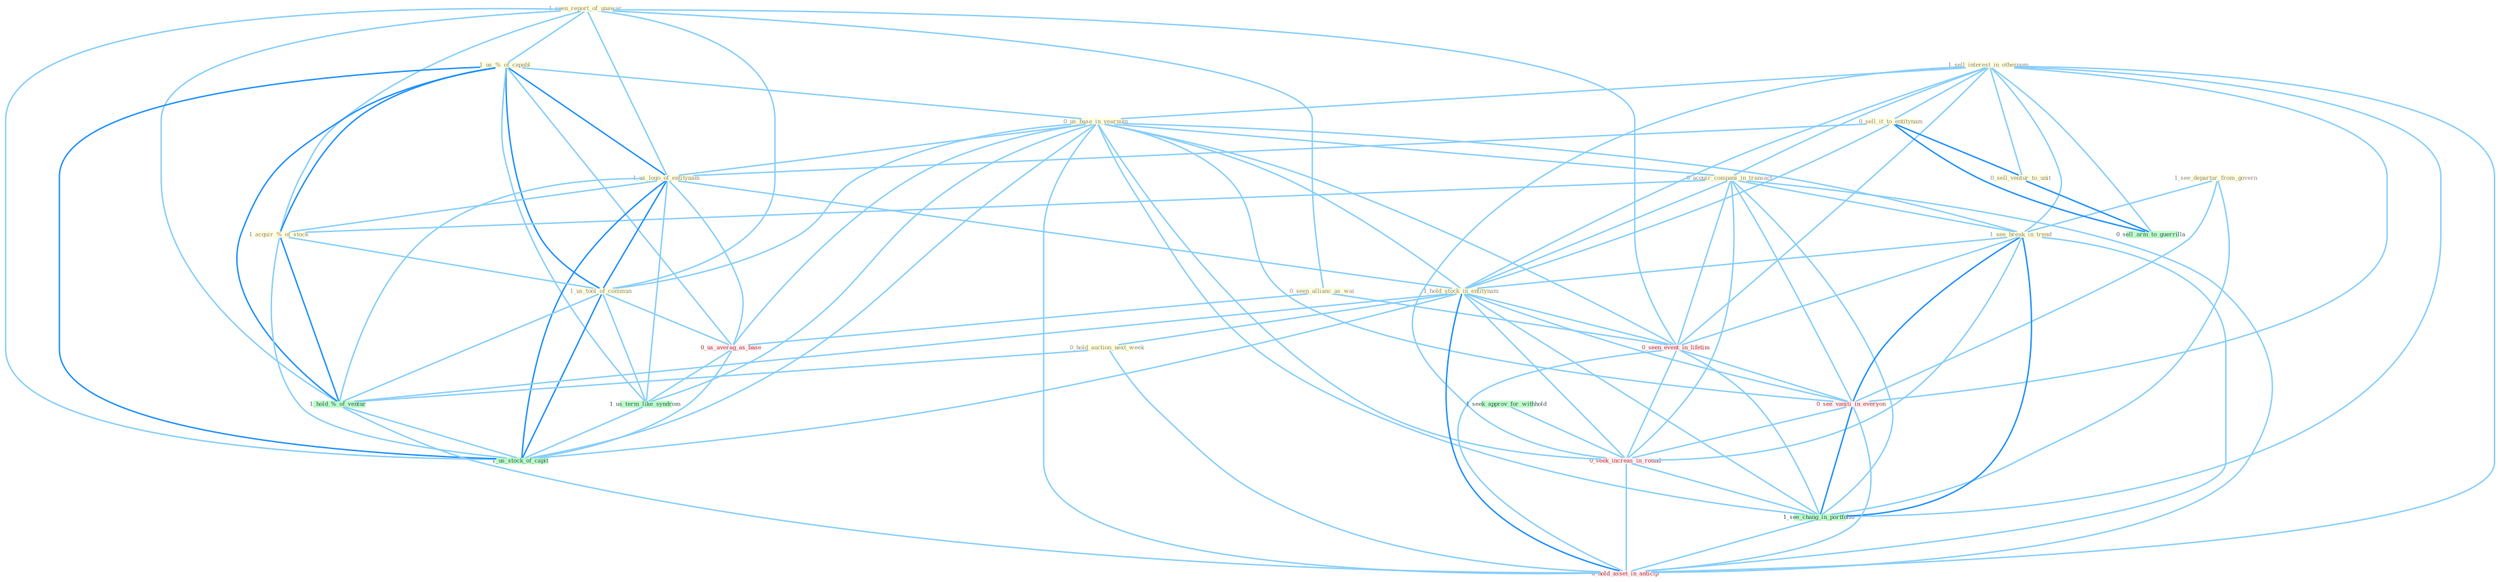 Graph G{ 
    node
    [shape=polygon,style=filled,width=.5,height=.06,color="#BDFCC9",fixedsize=true,fontsize=4,
    fontcolor="#2f4f4f"];
    {node
    [color="#ffffe0", fontcolor="#8b7d6b"] "1_seen_report_of_unawar " "1_sell_interest_in_othernum " "1_us_%_of_capabl " "0_us_base_in_yearnum " "1_see_departur_from_govern " "0_acquir_compani_in_transact " "1_see_break_in_trend " "0_sell_it_to_entitynam " "1_us_logo_of_entitynam " "0_seen_allianc_as_wai " "1_acquir_%_of_stock " "1_us_tool_of_commun " "0_sell_ventur_to_unit " "1_hold_stock_in_entitynam " "0_hold_auction_next_week "}
{node [color="#fff0f5", fontcolor="#b22222"] "0_seen_event_in_lifetim " "0_us_averag_as_base " "0_see_vaniti_in_everyon " "0_seek_increas_in_round " "0_hold_asset_in_anticip "}
edge [color="#B0E2FF"];

	"1_seen_report_of_unawar " -- "1_us_%_of_capabl " [w="1", color="#87cefa" ];
	"1_seen_report_of_unawar " -- "1_us_logo_of_entitynam " [w="1", color="#87cefa" ];
	"1_seen_report_of_unawar " -- "0_seen_allianc_as_wai " [w="1", color="#87cefa" ];
	"1_seen_report_of_unawar " -- "1_acquir_%_of_stock " [w="1", color="#87cefa" ];
	"1_seen_report_of_unawar " -- "1_us_tool_of_commun " [w="1", color="#87cefa" ];
	"1_seen_report_of_unawar " -- "0_seen_event_in_lifetim " [w="1", color="#87cefa" ];
	"1_seen_report_of_unawar " -- "1_hold_%_of_ventur " [w="1", color="#87cefa" ];
	"1_seen_report_of_unawar " -- "1_us_stock_of_capit " [w="1", color="#87cefa" ];
	"1_sell_interest_in_othernum " -- "0_us_base_in_yearnum " [w="1", color="#87cefa" ];
	"1_sell_interest_in_othernum " -- "0_acquir_compani_in_transact " [w="1", color="#87cefa" ];
	"1_sell_interest_in_othernum " -- "1_see_break_in_trend " [w="1", color="#87cefa" ];
	"1_sell_interest_in_othernum " -- "0_sell_it_to_entitynam " [w="1", color="#87cefa" ];
	"1_sell_interest_in_othernum " -- "0_sell_ventur_to_unit " [w="1", color="#87cefa" ];
	"1_sell_interest_in_othernum " -- "1_hold_stock_in_entitynam " [w="1", color="#87cefa" ];
	"1_sell_interest_in_othernum " -- "0_seen_event_in_lifetim " [w="1", color="#87cefa" ];
	"1_sell_interest_in_othernum " -- "0_see_vaniti_in_everyon " [w="1", color="#87cefa" ];
	"1_sell_interest_in_othernum " -- "0_sell_arm_to_guerrilla " [w="1", color="#87cefa" ];
	"1_sell_interest_in_othernum " -- "0_seek_increas_in_round " [w="1", color="#87cefa" ];
	"1_sell_interest_in_othernum " -- "1_see_chang_in_portfolio " [w="1", color="#87cefa" ];
	"1_sell_interest_in_othernum " -- "0_hold_asset_in_anticip " [w="1", color="#87cefa" ];
	"1_us_%_of_capabl " -- "0_us_base_in_yearnum " [w="1", color="#87cefa" ];
	"1_us_%_of_capabl " -- "1_us_logo_of_entitynam " [w="2", color="#1e90ff" , len=0.8];
	"1_us_%_of_capabl " -- "1_acquir_%_of_stock " [w="2", color="#1e90ff" , len=0.8];
	"1_us_%_of_capabl " -- "1_us_tool_of_commun " [w="2", color="#1e90ff" , len=0.8];
	"1_us_%_of_capabl " -- "0_us_averag_as_base " [w="1", color="#87cefa" ];
	"1_us_%_of_capabl " -- "1_us_term_like_syndrom " [w="1", color="#87cefa" ];
	"1_us_%_of_capabl " -- "1_hold_%_of_ventur " [w="2", color="#1e90ff" , len=0.8];
	"1_us_%_of_capabl " -- "1_us_stock_of_capit " [w="2", color="#1e90ff" , len=0.8];
	"0_us_base_in_yearnum " -- "0_acquir_compani_in_transact " [w="1", color="#87cefa" ];
	"0_us_base_in_yearnum " -- "1_see_break_in_trend " [w="1", color="#87cefa" ];
	"0_us_base_in_yearnum " -- "1_us_logo_of_entitynam " [w="1", color="#87cefa" ];
	"0_us_base_in_yearnum " -- "1_us_tool_of_commun " [w="1", color="#87cefa" ];
	"0_us_base_in_yearnum " -- "1_hold_stock_in_entitynam " [w="1", color="#87cefa" ];
	"0_us_base_in_yearnum " -- "0_seen_event_in_lifetim " [w="1", color="#87cefa" ];
	"0_us_base_in_yearnum " -- "0_us_averag_as_base " [w="1", color="#87cefa" ];
	"0_us_base_in_yearnum " -- "1_us_term_like_syndrom " [w="1", color="#87cefa" ];
	"0_us_base_in_yearnum " -- "0_see_vaniti_in_everyon " [w="1", color="#87cefa" ];
	"0_us_base_in_yearnum " -- "0_seek_increas_in_round " [w="1", color="#87cefa" ];
	"0_us_base_in_yearnum " -- "1_us_stock_of_capit " [w="1", color="#87cefa" ];
	"0_us_base_in_yearnum " -- "1_see_chang_in_portfolio " [w="1", color="#87cefa" ];
	"0_us_base_in_yearnum " -- "0_hold_asset_in_anticip " [w="1", color="#87cefa" ];
	"1_see_departur_from_govern " -- "1_see_break_in_trend " [w="1", color="#87cefa" ];
	"1_see_departur_from_govern " -- "0_see_vaniti_in_everyon " [w="1", color="#87cefa" ];
	"1_see_departur_from_govern " -- "1_see_chang_in_portfolio " [w="1", color="#87cefa" ];
	"0_acquir_compani_in_transact " -- "1_see_break_in_trend " [w="1", color="#87cefa" ];
	"0_acquir_compani_in_transact " -- "1_acquir_%_of_stock " [w="1", color="#87cefa" ];
	"0_acquir_compani_in_transact " -- "1_hold_stock_in_entitynam " [w="1", color="#87cefa" ];
	"0_acquir_compani_in_transact " -- "0_seen_event_in_lifetim " [w="1", color="#87cefa" ];
	"0_acquir_compani_in_transact " -- "0_see_vaniti_in_everyon " [w="1", color="#87cefa" ];
	"0_acquir_compani_in_transact " -- "0_seek_increas_in_round " [w="1", color="#87cefa" ];
	"0_acquir_compani_in_transact " -- "1_see_chang_in_portfolio " [w="1", color="#87cefa" ];
	"0_acquir_compani_in_transact " -- "0_hold_asset_in_anticip " [w="1", color="#87cefa" ];
	"1_see_break_in_trend " -- "1_hold_stock_in_entitynam " [w="1", color="#87cefa" ];
	"1_see_break_in_trend " -- "0_seen_event_in_lifetim " [w="1", color="#87cefa" ];
	"1_see_break_in_trend " -- "0_see_vaniti_in_everyon " [w="2", color="#1e90ff" , len=0.8];
	"1_see_break_in_trend " -- "0_seek_increas_in_round " [w="1", color="#87cefa" ];
	"1_see_break_in_trend " -- "1_see_chang_in_portfolio " [w="2", color="#1e90ff" , len=0.8];
	"1_see_break_in_trend " -- "0_hold_asset_in_anticip " [w="1", color="#87cefa" ];
	"0_sell_it_to_entitynam " -- "1_us_logo_of_entitynam " [w="1", color="#87cefa" ];
	"0_sell_it_to_entitynam " -- "0_sell_ventur_to_unit " [w="2", color="#1e90ff" , len=0.8];
	"0_sell_it_to_entitynam " -- "1_hold_stock_in_entitynam " [w="1", color="#87cefa" ];
	"0_sell_it_to_entitynam " -- "0_sell_arm_to_guerrilla " [w="2", color="#1e90ff" , len=0.8];
	"1_us_logo_of_entitynam " -- "1_acquir_%_of_stock " [w="1", color="#87cefa" ];
	"1_us_logo_of_entitynam " -- "1_us_tool_of_commun " [w="2", color="#1e90ff" , len=0.8];
	"1_us_logo_of_entitynam " -- "1_hold_stock_in_entitynam " [w="1", color="#87cefa" ];
	"1_us_logo_of_entitynam " -- "0_us_averag_as_base " [w="1", color="#87cefa" ];
	"1_us_logo_of_entitynam " -- "1_us_term_like_syndrom " [w="1", color="#87cefa" ];
	"1_us_logo_of_entitynam " -- "1_hold_%_of_ventur " [w="1", color="#87cefa" ];
	"1_us_logo_of_entitynam " -- "1_us_stock_of_capit " [w="2", color="#1e90ff" , len=0.8];
	"0_seen_allianc_as_wai " -- "0_seen_event_in_lifetim " [w="1", color="#87cefa" ];
	"0_seen_allianc_as_wai " -- "0_us_averag_as_base " [w="1", color="#87cefa" ];
	"1_acquir_%_of_stock " -- "1_us_tool_of_commun " [w="1", color="#87cefa" ];
	"1_acquir_%_of_stock " -- "1_hold_%_of_ventur " [w="2", color="#1e90ff" , len=0.8];
	"1_acquir_%_of_stock " -- "1_us_stock_of_capit " [w="1", color="#87cefa" ];
	"1_us_tool_of_commun " -- "0_us_averag_as_base " [w="1", color="#87cefa" ];
	"1_us_tool_of_commun " -- "1_us_term_like_syndrom " [w="1", color="#87cefa" ];
	"1_us_tool_of_commun " -- "1_hold_%_of_ventur " [w="1", color="#87cefa" ];
	"1_us_tool_of_commun " -- "1_us_stock_of_capit " [w="2", color="#1e90ff" , len=0.8];
	"0_sell_ventur_to_unit " -- "0_sell_arm_to_guerrilla " [w="2", color="#1e90ff" , len=0.8];
	"1_hold_stock_in_entitynam " -- "0_hold_auction_next_week " [w="1", color="#87cefa" ];
	"1_hold_stock_in_entitynam " -- "0_seen_event_in_lifetim " [w="1", color="#87cefa" ];
	"1_hold_stock_in_entitynam " -- "1_hold_%_of_ventur " [w="1", color="#87cefa" ];
	"1_hold_stock_in_entitynam " -- "0_see_vaniti_in_everyon " [w="1", color="#87cefa" ];
	"1_hold_stock_in_entitynam " -- "0_seek_increas_in_round " [w="1", color="#87cefa" ];
	"1_hold_stock_in_entitynam " -- "1_us_stock_of_capit " [w="1", color="#87cefa" ];
	"1_hold_stock_in_entitynam " -- "1_see_chang_in_portfolio " [w="1", color="#87cefa" ];
	"1_hold_stock_in_entitynam " -- "0_hold_asset_in_anticip " [w="2", color="#1e90ff" , len=0.8];
	"0_hold_auction_next_week " -- "1_hold_%_of_ventur " [w="1", color="#87cefa" ];
	"0_hold_auction_next_week " -- "0_hold_asset_in_anticip " [w="1", color="#87cefa" ];
	"0_seen_event_in_lifetim " -- "0_see_vaniti_in_everyon " [w="1", color="#87cefa" ];
	"0_seen_event_in_lifetim " -- "0_seek_increas_in_round " [w="1", color="#87cefa" ];
	"0_seen_event_in_lifetim " -- "1_see_chang_in_portfolio " [w="1", color="#87cefa" ];
	"0_seen_event_in_lifetim " -- "0_hold_asset_in_anticip " [w="1", color="#87cefa" ];
	"0_us_averag_as_base " -- "1_us_term_like_syndrom " [w="1", color="#87cefa" ];
	"0_us_averag_as_base " -- "1_us_stock_of_capit " [w="1", color="#87cefa" ];
	"1_us_term_like_syndrom " -- "1_us_stock_of_capit " [w="1", color="#87cefa" ];
	"1_seek_approv_for_withhold " -- "0_seek_increas_in_round " [w="1", color="#87cefa" ];
	"1_hold_%_of_ventur " -- "1_us_stock_of_capit " [w="1", color="#87cefa" ];
	"1_hold_%_of_ventur " -- "0_hold_asset_in_anticip " [w="1", color="#87cefa" ];
	"0_see_vaniti_in_everyon " -- "0_seek_increas_in_round " [w="1", color="#87cefa" ];
	"0_see_vaniti_in_everyon " -- "1_see_chang_in_portfolio " [w="2", color="#1e90ff" , len=0.8];
	"0_see_vaniti_in_everyon " -- "0_hold_asset_in_anticip " [w="1", color="#87cefa" ];
	"0_seek_increas_in_round " -- "1_see_chang_in_portfolio " [w="1", color="#87cefa" ];
	"0_seek_increas_in_round " -- "0_hold_asset_in_anticip " [w="1", color="#87cefa" ];
	"1_see_chang_in_portfolio " -- "0_hold_asset_in_anticip " [w="1", color="#87cefa" ];
}